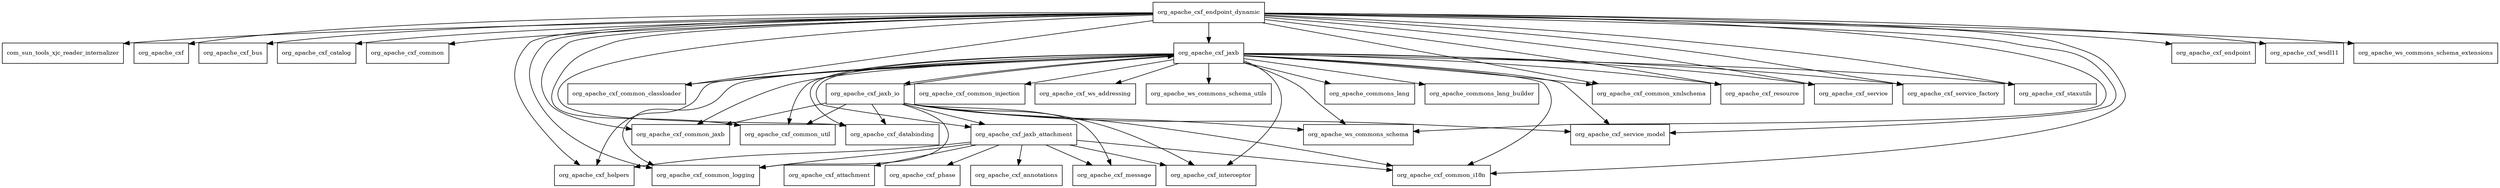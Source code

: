 digraph cxf_rt_databinding_jaxb_2_7_11_redhat_3_package_dependencies {
  node [shape = box, fontsize=10.0];
  org_apache_cxf_endpoint_dynamic -> com_sun_tools_xjc_reader_internalizer;
  org_apache_cxf_endpoint_dynamic -> org_apache_cxf;
  org_apache_cxf_endpoint_dynamic -> org_apache_cxf_bus;
  org_apache_cxf_endpoint_dynamic -> org_apache_cxf_catalog;
  org_apache_cxf_endpoint_dynamic -> org_apache_cxf_common;
  org_apache_cxf_endpoint_dynamic -> org_apache_cxf_common_classloader;
  org_apache_cxf_endpoint_dynamic -> org_apache_cxf_common_i18n;
  org_apache_cxf_endpoint_dynamic -> org_apache_cxf_common_jaxb;
  org_apache_cxf_endpoint_dynamic -> org_apache_cxf_common_logging;
  org_apache_cxf_endpoint_dynamic -> org_apache_cxf_common_util;
  org_apache_cxf_endpoint_dynamic -> org_apache_cxf_common_xmlschema;
  org_apache_cxf_endpoint_dynamic -> org_apache_cxf_databinding;
  org_apache_cxf_endpoint_dynamic -> org_apache_cxf_endpoint;
  org_apache_cxf_endpoint_dynamic -> org_apache_cxf_helpers;
  org_apache_cxf_endpoint_dynamic -> org_apache_cxf_jaxb;
  org_apache_cxf_endpoint_dynamic -> org_apache_cxf_resource;
  org_apache_cxf_endpoint_dynamic -> org_apache_cxf_service;
  org_apache_cxf_endpoint_dynamic -> org_apache_cxf_service_factory;
  org_apache_cxf_endpoint_dynamic -> org_apache_cxf_service_model;
  org_apache_cxf_endpoint_dynamic -> org_apache_cxf_staxutils;
  org_apache_cxf_endpoint_dynamic -> org_apache_cxf_wsdl11;
  org_apache_cxf_endpoint_dynamic -> org_apache_ws_commons_schema;
  org_apache_cxf_endpoint_dynamic -> org_apache_ws_commons_schema_extensions;
  org_apache_cxf_jaxb -> org_apache_commons_lang;
  org_apache_cxf_jaxb -> org_apache_commons_lang_builder;
  org_apache_cxf_jaxb -> org_apache_cxf_common_classloader;
  org_apache_cxf_jaxb -> org_apache_cxf_common_i18n;
  org_apache_cxf_jaxb -> org_apache_cxf_common_injection;
  org_apache_cxf_jaxb -> org_apache_cxf_common_jaxb;
  org_apache_cxf_jaxb -> org_apache_cxf_common_logging;
  org_apache_cxf_jaxb -> org_apache_cxf_common_util;
  org_apache_cxf_jaxb -> org_apache_cxf_common_xmlschema;
  org_apache_cxf_jaxb -> org_apache_cxf_databinding;
  org_apache_cxf_jaxb -> org_apache_cxf_helpers;
  org_apache_cxf_jaxb -> org_apache_cxf_interceptor;
  org_apache_cxf_jaxb -> org_apache_cxf_jaxb_attachment;
  org_apache_cxf_jaxb -> org_apache_cxf_jaxb_io;
  org_apache_cxf_jaxb -> org_apache_cxf_resource;
  org_apache_cxf_jaxb -> org_apache_cxf_service;
  org_apache_cxf_jaxb -> org_apache_cxf_service_factory;
  org_apache_cxf_jaxb -> org_apache_cxf_service_model;
  org_apache_cxf_jaxb -> org_apache_cxf_staxutils;
  org_apache_cxf_jaxb -> org_apache_cxf_ws_addressing;
  org_apache_cxf_jaxb -> org_apache_ws_commons_schema;
  org_apache_cxf_jaxb -> org_apache_ws_commons_schema_utils;
  org_apache_cxf_jaxb_attachment -> org_apache_cxf_annotations;
  org_apache_cxf_jaxb_attachment -> org_apache_cxf_attachment;
  org_apache_cxf_jaxb_attachment -> org_apache_cxf_common_i18n;
  org_apache_cxf_jaxb_attachment -> org_apache_cxf_common_logging;
  org_apache_cxf_jaxb_attachment -> org_apache_cxf_helpers;
  org_apache_cxf_jaxb_attachment -> org_apache_cxf_interceptor;
  org_apache_cxf_jaxb_attachment -> org_apache_cxf_message;
  org_apache_cxf_jaxb_attachment -> org_apache_cxf_phase;
  org_apache_cxf_jaxb_io -> org_apache_cxf_common_i18n;
  org_apache_cxf_jaxb_io -> org_apache_cxf_common_jaxb;
  org_apache_cxf_jaxb_io -> org_apache_cxf_common_logging;
  org_apache_cxf_jaxb_io -> org_apache_cxf_common_util;
  org_apache_cxf_jaxb_io -> org_apache_cxf_databinding;
  org_apache_cxf_jaxb_io -> org_apache_cxf_interceptor;
  org_apache_cxf_jaxb_io -> org_apache_cxf_jaxb;
  org_apache_cxf_jaxb_io -> org_apache_cxf_jaxb_attachment;
  org_apache_cxf_jaxb_io -> org_apache_cxf_message;
  org_apache_cxf_jaxb_io -> org_apache_cxf_service_model;
  org_apache_cxf_jaxb_io -> org_apache_ws_commons_schema;
}
